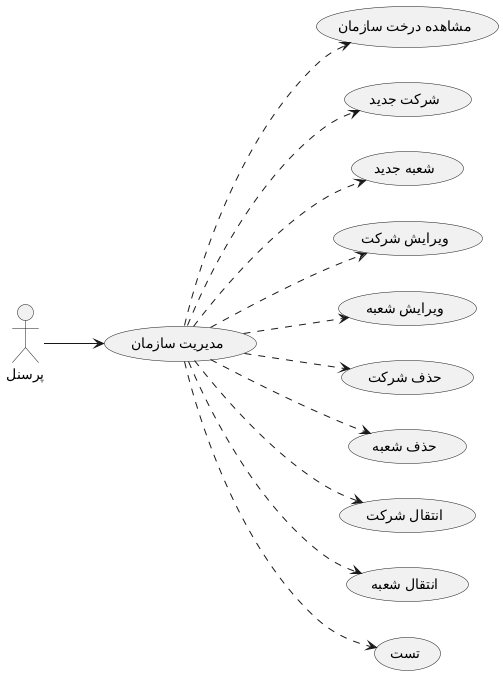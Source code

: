 @startuml
left to right direction
skinparam actorStyle "awesome"

actor "پرسنل" as actor1

usecase "مدیریت سازمان" as UC1
usecase "مشاهده درخت سازمان" as UC2
usecase "شرکت جدید" as UC3
usecase "شعبه جدید" as UC4
usecase "ویرایش شرکت" as UC5
usecase "ویرایش شعبه" as UC6
usecase "حذف شرکت" as UC7
usecase "حذف شعبه" as UC8
usecase "انتقال شرکت" as UC9
usecase "انتقال شعبه" as UC10
usecase "تست" as UC11

actor1 --> UC1
UC1 ..> UC2
UC1 ..> UC3
UC1 ..> UC4
UC1 ..> UC5
UC1 ..> UC6
UC1 ..> UC7
UC1 ..> UC8
UC1 ..> UC9
UC1 ..> UC10
UC1 ..> UC11
@enduml
